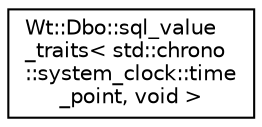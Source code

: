 digraph "Graphical Class Hierarchy"
{
 // LATEX_PDF_SIZE
  edge [fontname="Helvetica",fontsize="10",labelfontname="Helvetica",labelfontsize="10"];
  node [fontname="Helvetica",fontsize="10",shape=record];
  rankdir="LR";
  Node0 [label="Wt::Dbo::sql_value\l_traits\< std::chrono\l::system_clock::time\l_point, void \>",height=0.2,width=0.4,color="black", fillcolor="white", style="filled",URL="$structWt_1_1Dbo_1_1sql__value__traits_3_01std_1_1chrono_1_1system__clock_1_1time__point_00_01void_01_4.html",tooltip=" "];
}
